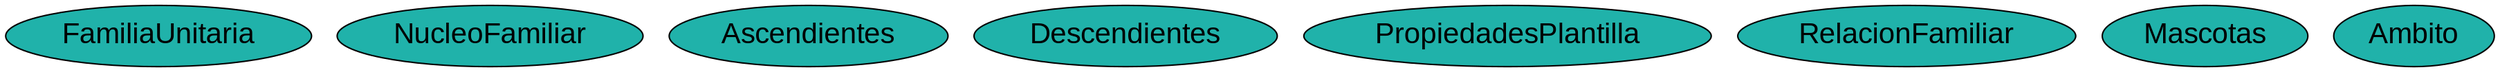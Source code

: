 graph ejemplo{
//Defecto
node [fontname="Arial"];
edge [fontname="Arial",fontsize=12];

//PROPERTIES
node[fontsize=10, fillcolor="lightgoldenrodyellow", style="filled", shape="record", ]

//CLASES
node[fontsize=20, fillcolor="lightseagreen", style="filled", shape="ellipse", ]
class_FamiliaUnitaria [label=FamiliaUnitaria];
class_NucleoFamiliar [label=NucleoFamiliar];
class_Ascendientes [label=Ascendientes];
class_Descendientes [label=Descendientes];
class_PropiedadesPlantilla [label=PropiedadesPlantilla];
class_RelacionFamiliar [label=RelacionFamiliar];
class_Mascotas [label=Mascotas];
class_Ambito [label=Ambito];

//RELACIONES
node[fontsize=15, fillcolor="paleturquoise", style="filled", shape="hexagon", ]

//CLASE -- PROPIEDAD
edge[style="dashed", ]

//RELACION -- PROPIEDAD

}

